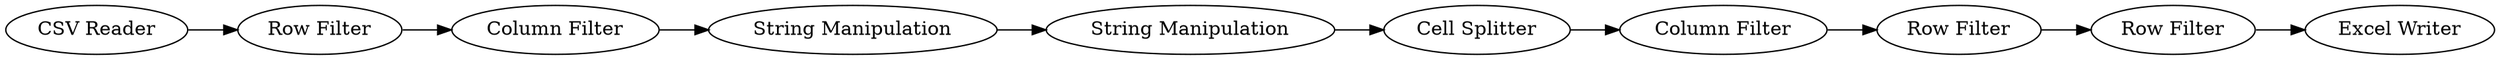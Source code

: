 digraph {
	6 -> 3
	12 -> 2
	4 -> 8
	9 -> 11
	3 -> 4
	1 -> 6
	11 -> 12
	8 -> 5
	5 -> 9
	5 [label="Cell Splitter"]
	1 [label="CSV Reader"]
	9 [label="Column Filter"]
	11 [label="Row Filter"]
	4 [label="String Manipulation"]
	6 [label="Row Filter"]
	8 [label="String Manipulation"]
	3 [label="Column Filter"]
	2 [label="Excel Writer"]
	12 [label="Row Filter"]
	rankdir=LR
}
